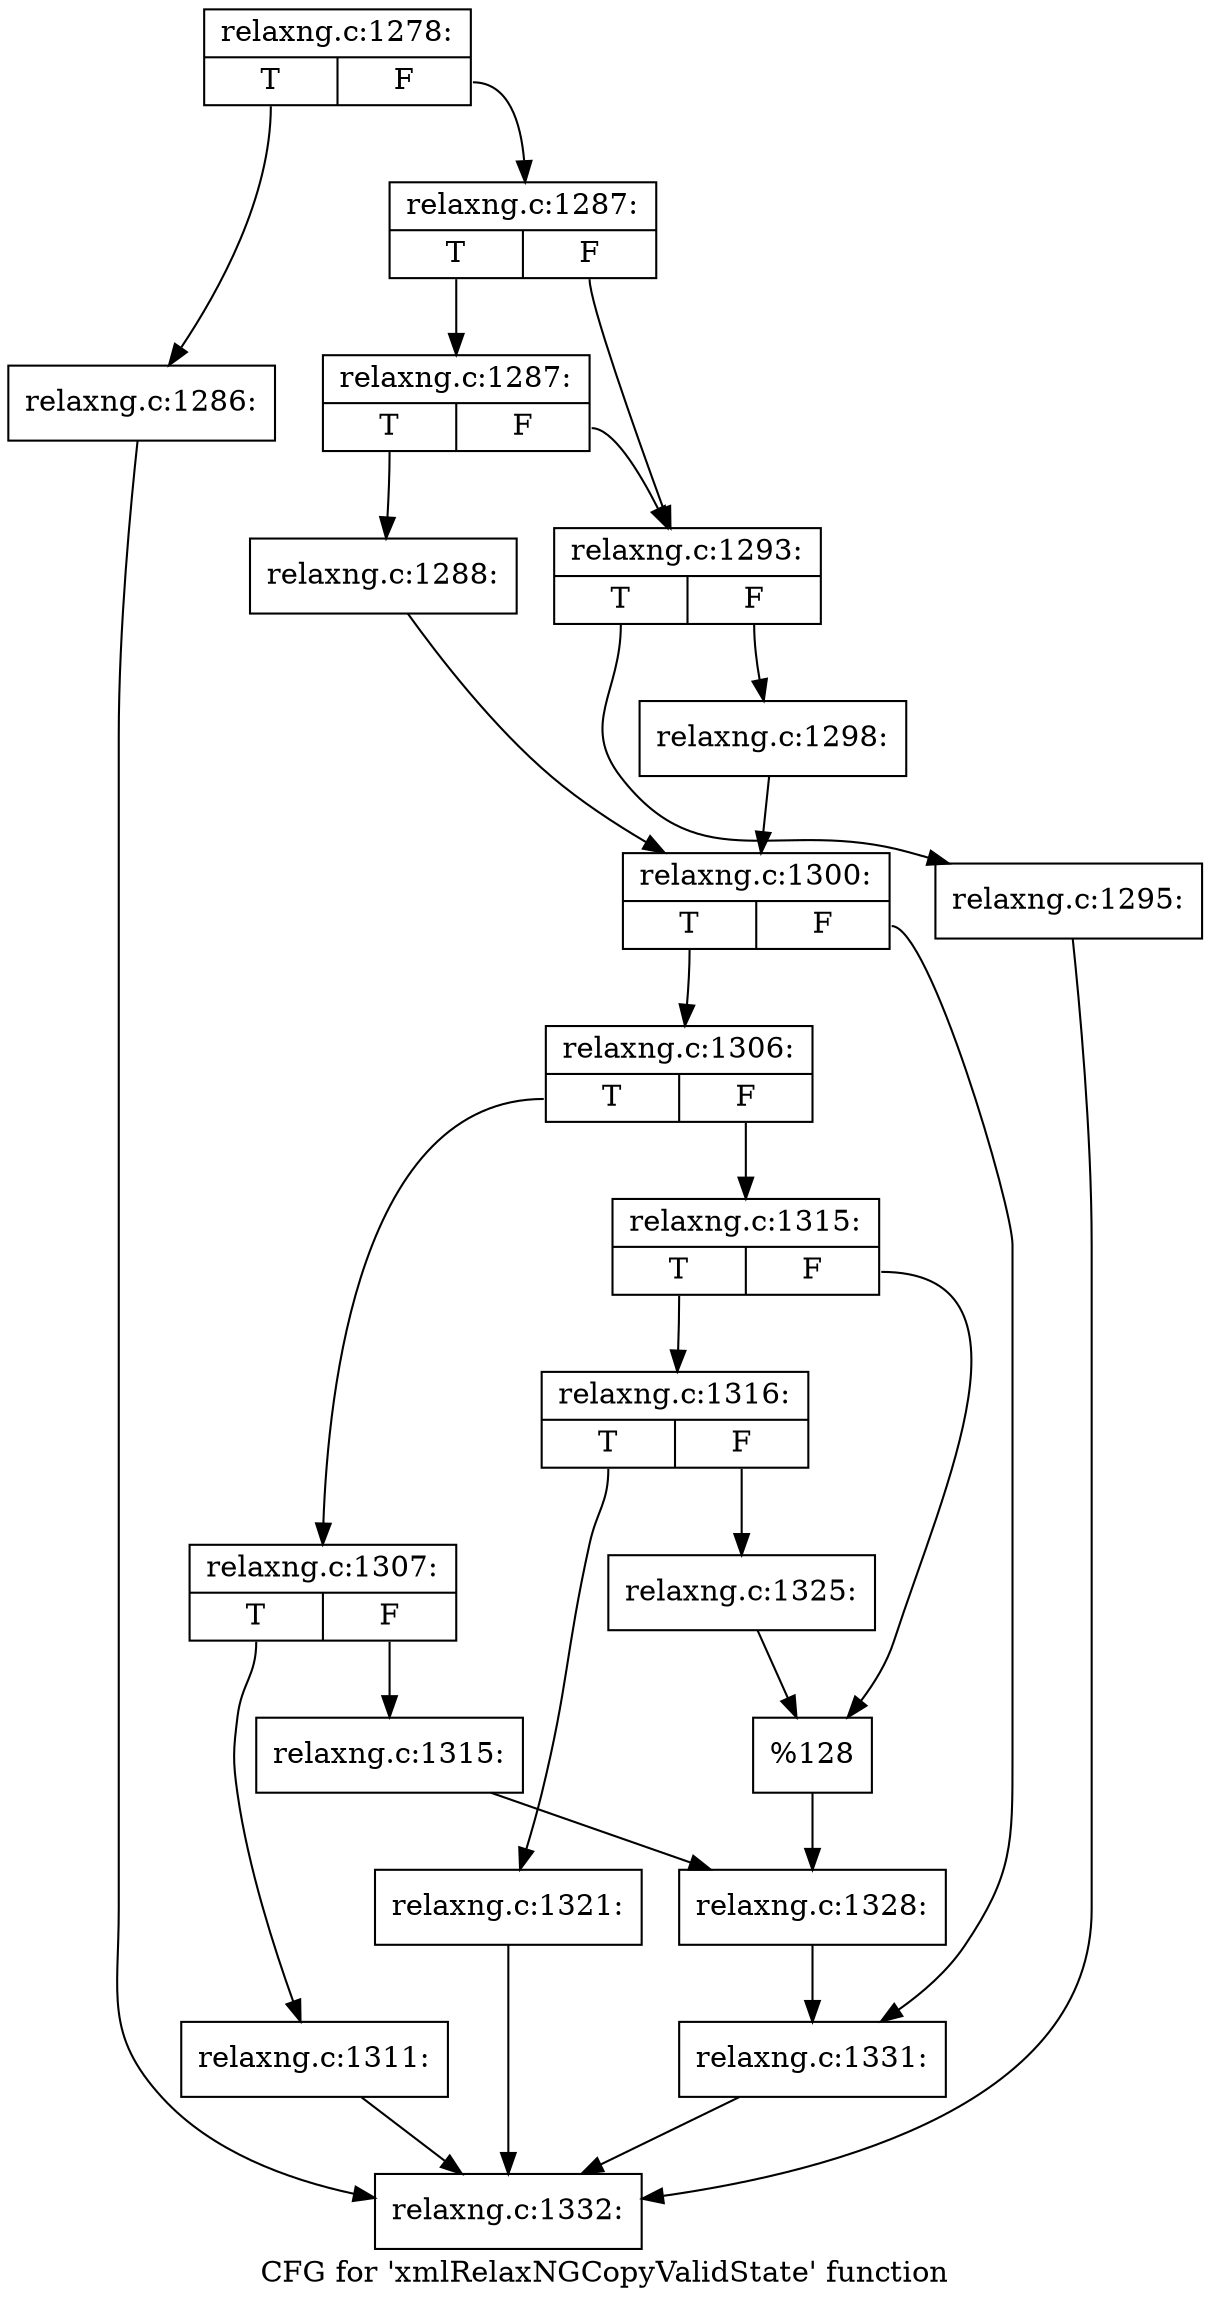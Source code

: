 digraph "CFG for 'xmlRelaxNGCopyValidState' function" {
	label="CFG for 'xmlRelaxNGCopyValidState' function";

	Node0x3feac90 [shape=record,label="{relaxng.c:1278:|{<s0>T|<s1>F}}"];
	Node0x3feac90:s0 -> Node0x3d1a770;
	Node0x3feac90:s1 -> Node0x3d1a7c0;
	Node0x3d1a770 [shape=record,label="{relaxng.c:1286:}"];
	Node0x3d1a770 -> Node0x3feb740;
	Node0x3d1a7c0 [shape=record,label="{relaxng.c:1287:|{<s0>T|<s1>F}}"];
	Node0x3d1a7c0:s0 -> Node0x3d1ad10;
	Node0x3d1a7c0:s1 -> Node0x3d1acc0;
	Node0x3d1ad10 [shape=record,label="{relaxng.c:1287:|{<s0>T|<s1>F}}"];
	Node0x3d1ad10:s0 -> Node0x3d1ac20;
	Node0x3d1ad10:s1 -> Node0x3d1acc0;
	Node0x3d1ac20 [shape=record,label="{relaxng.c:1288:}"];
	Node0x3d1ac20 -> Node0x3d1ac70;
	Node0x3d1acc0 [shape=record,label="{relaxng.c:1293:|{<s0>T|<s1>F}}"];
	Node0x3d1acc0:s0 -> Node0x3d1c650;
	Node0x3d1acc0:s1 -> Node0x3d1c6a0;
	Node0x3d1c650 [shape=record,label="{relaxng.c:1295:}"];
	Node0x3d1c650 -> Node0x3feb740;
	Node0x3d1c6a0 [shape=record,label="{relaxng.c:1298:}"];
	Node0x3d1c6a0 -> Node0x3d1ac70;
	Node0x3d1ac70 [shape=record,label="{relaxng.c:1300:|{<s0>T|<s1>F}}"];
	Node0x3d1ac70:s0 -> Node0x3d1d8d0;
	Node0x3d1ac70:s1 -> Node0x3d1def0;
	Node0x3d1d8d0 [shape=record,label="{relaxng.c:1306:|{<s0>T|<s1>F}}"];
	Node0x3d1d8d0:s0 -> Node0x3d1e3e0;
	Node0x3d1d8d0:s1 -> Node0x3d1e480;
	Node0x3d1e3e0 [shape=record,label="{relaxng.c:1307:|{<s0>T|<s1>F}}"];
	Node0x3d1e3e0:s0 -> Node0x3d1f340;
	Node0x3d1e3e0:s1 -> Node0x3d1f390;
	Node0x3d1f340 [shape=record,label="{relaxng.c:1311:}"];
	Node0x3d1f340 -> Node0x3feb740;
	Node0x3d1f390 [shape=record,label="{relaxng.c:1315:}"];
	Node0x3d1f390 -> Node0x3d1e430;
	Node0x3d1e480 [shape=record,label="{relaxng.c:1315:|{<s0>T|<s1>F}}"];
	Node0x3d1e480:s0 -> Node0x3d1ff10;
	Node0x3d1e480:s1 -> Node0x3d1ff60;
	Node0x3d1ff10 [shape=record,label="{relaxng.c:1316:|{<s0>T|<s1>F}}"];
	Node0x3d1ff10:s0 -> Node0x3d21010;
	Node0x3d1ff10:s1 -> Node0x3d21060;
	Node0x3d21010 [shape=record,label="{relaxng.c:1321:}"];
	Node0x3d21010 -> Node0x3feb740;
	Node0x3d21060 [shape=record,label="{relaxng.c:1325:}"];
	Node0x3d21060 -> Node0x3d1ff60;
	Node0x3d1ff60 [shape=record,label="{%128}"];
	Node0x3d1ff60 -> Node0x3d1e430;
	Node0x3d1e430 [shape=record,label="{relaxng.c:1328:}"];
	Node0x3d1e430 -> Node0x3d1def0;
	Node0x3d1def0 [shape=record,label="{relaxng.c:1331:}"];
	Node0x3d1def0 -> Node0x3feb740;
	Node0x3feb740 [shape=record,label="{relaxng.c:1332:}"];
}
